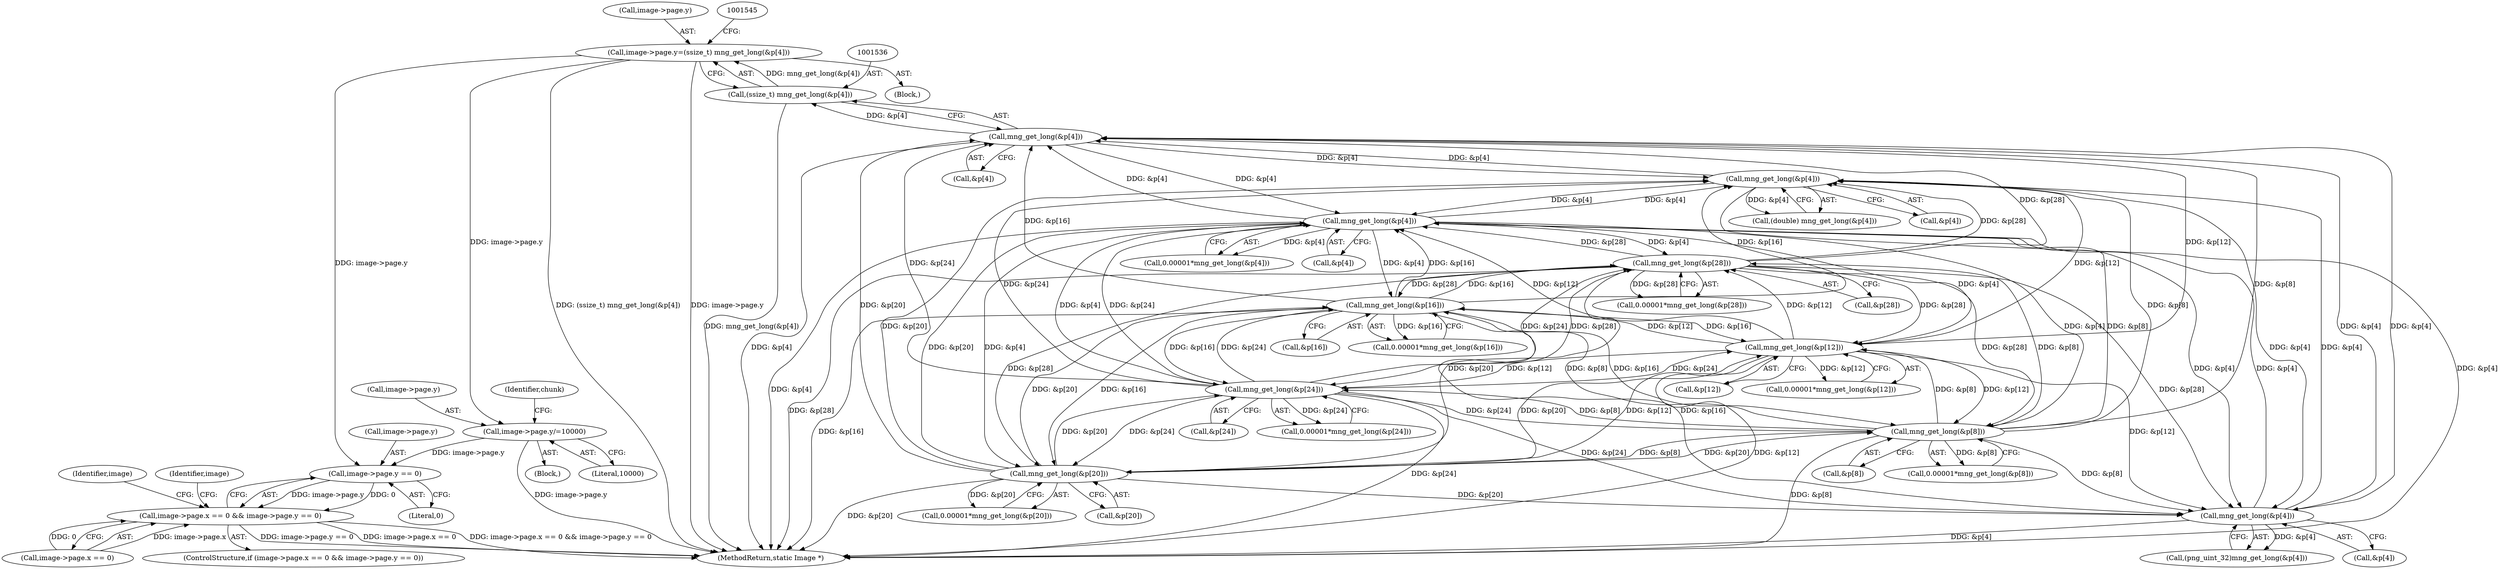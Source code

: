digraph "0_ImageMagick6_1007b98f8795ad4bea6bc5f68a32d83e982fdae4@pointer" {
"1001529" [label="(Call,image->page.y=(ssize_t) mng_get_long(&p[4]))"];
"1001535" [label="(Call,(ssize_t) mng_get_long(&p[4]))"];
"1001537" [label="(Call,mng_get_long(&p[4]))"];
"1001599" [label="(Call,mng_get_long(&p[4]))"];
"1001387" [label="(Call,mng_get_long(&p[28]))"];
"1001342" [label="(Call,mng_get_long(&p[16]))"];
"1001327" [label="(Call,mng_get_long(&p[12]))"];
"1001357" [label="(Call,mng_get_long(&p[20]))"];
"1001297" [label="(Call,mng_get_long(&p[4]))"];
"1000462" [label="(Call,mng_get_long(&p[4]))"];
"1001312" [label="(Call,mng_get_long(&p[8]))"];
"1001372" [label="(Call,mng_get_long(&p[24]))"];
"1001558" [label="(Call,image->page.y/=10000)"];
"1002250" [label="(Call,image->page.y == 0)"];
"1002242" [label="(Call,image->page.x == 0 && image->page.y == 0)"];
"1001297" [label="(Call,mng_get_long(&p[4]))"];
"1001385" [label="(Call,0.00001*mng_get_long(&p[28]))"];
"1002241" [label="(ControlStructure,if (image->page.x == 0 && image->page.y == 0))"];
"1001312" [label="(Call,mng_get_long(&p[8]))"];
"1002336" [label="(MethodReturn,static Image *)"];
"1001599" [label="(Call,mng_get_long(&p[4]))"];
"1001535" [label="(Call,(ssize_t) mng_get_long(&p[4]))"];
"1001313" [label="(Call,&p[8])"];
"1001564" [label="(Literal,10000)"];
"1000463" [label="(Call,&p[4])"];
"1001597" [label="(Call,(double) mng_get_long(&p[4]))"];
"1002243" [label="(Call,image->page.x == 0)"];
"1001559" [label="(Call,image->page.y)"];
"1002289" [label="(Identifier,image)"];
"1001343" [label="(Call,&p[16])"];
"1001529" [label="(Call,image->page.y=(ssize_t) mng_get_long(&p[4]))"];
"1000462" [label="(Call,mng_get_long(&p[4]))"];
"1001566" [label="(Identifier,chunk)"];
"1002251" [label="(Call,image->page.y)"];
"1001387" [label="(Call,mng_get_long(&p[28]))"];
"1001530" [label="(Call,image->page.y)"];
"1001537" [label="(Call,mng_get_long(&p[4]))"];
"1001295" [label="(Call,0.00001*mng_get_long(&p[4]))"];
"1002261" [label="(Identifier,image)"];
"1001518" [label="(Block,)"];
"1001370" [label="(Call,0.00001*mng_get_long(&p[24]))"];
"1001558" [label="(Call,image->page.y/=10000)"];
"1001538" [label="(Call,&p[4])"];
"1001310" [label="(Call,0.00001*mng_get_long(&p[8]))"];
"1002242" [label="(Call,image->page.x == 0 && image->page.y == 0)"];
"1001340" [label="(Call,0.00001*mng_get_long(&p[16]))"];
"1001342" [label="(Call,mng_get_long(&p[16]))"];
"1001357" [label="(Call,mng_get_long(&p[20]))"];
"1001298" [label="(Call,&p[4])"];
"1001550" [label="(Block,)"];
"1001328" [label="(Call,&p[12])"];
"1001373" [label="(Call,&p[24])"];
"1001327" [label="(Call,mng_get_long(&p[12]))"];
"1001372" [label="(Call,mng_get_long(&p[24]))"];
"1001388" [label="(Call,&p[28])"];
"1001355" [label="(Call,0.00001*mng_get_long(&p[20]))"];
"1002256" [label="(Literal,0)"];
"1001600" [label="(Call,&p[4])"];
"1002250" [label="(Call,image->page.y == 0)"];
"1001325" [label="(Call,0.00001*mng_get_long(&p[12]))"];
"1000460" [label="(Call,(png_uint_32)mng_get_long(&p[4]))"];
"1001358" [label="(Call,&p[20])"];
"1001529" -> "1001518"  [label="AST: "];
"1001529" -> "1001535"  [label="CFG: "];
"1001530" -> "1001529"  [label="AST: "];
"1001535" -> "1001529"  [label="AST: "];
"1001545" -> "1001529"  [label="CFG: "];
"1001529" -> "1002336"  [label="DDG: (ssize_t) mng_get_long(&p[4])"];
"1001529" -> "1002336"  [label="DDG: image->page.y"];
"1001535" -> "1001529"  [label="DDG: mng_get_long(&p[4])"];
"1001529" -> "1001558"  [label="DDG: image->page.y"];
"1001529" -> "1002250"  [label="DDG: image->page.y"];
"1001535" -> "1001537"  [label="CFG: "];
"1001536" -> "1001535"  [label="AST: "];
"1001537" -> "1001535"  [label="AST: "];
"1001535" -> "1002336"  [label="DDG: mng_get_long(&p[4])"];
"1001537" -> "1001535"  [label="DDG: &p[4]"];
"1001537" -> "1001538"  [label="CFG: "];
"1001538" -> "1001537"  [label="AST: "];
"1001537" -> "1002336"  [label="DDG: &p[4]"];
"1001537" -> "1000462"  [label="DDG: &p[4]"];
"1001537" -> "1001297"  [label="DDG: &p[4]"];
"1001599" -> "1001537"  [label="DDG: &p[4]"];
"1001387" -> "1001537"  [label="DDG: &p[28]"];
"1000462" -> "1001537"  [label="DDG: &p[4]"];
"1001342" -> "1001537"  [label="DDG: &p[16]"];
"1001327" -> "1001537"  [label="DDG: &p[12]"];
"1001357" -> "1001537"  [label="DDG: &p[20]"];
"1001297" -> "1001537"  [label="DDG: &p[4]"];
"1001312" -> "1001537"  [label="DDG: &p[8]"];
"1001372" -> "1001537"  [label="DDG: &p[24]"];
"1001537" -> "1001599"  [label="DDG: &p[4]"];
"1001599" -> "1001597"  [label="AST: "];
"1001599" -> "1001600"  [label="CFG: "];
"1001600" -> "1001599"  [label="AST: "];
"1001597" -> "1001599"  [label="CFG: "];
"1001599" -> "1002336"  [label="DDG: &p[4]"];
"1001599" -> "1000462"  [label="DDG: &p[4]"];
"1001599" -> "1001297"  [label="DDG: &p[4]"];
"1001599" -> "1001597"  [label="DDG: &p[4]"];
"1001387" -> "1001599"  [label="DDG: &p[28]"];
"1000462" -> "1001599"  [label="DDG: &p[4]"];
"1001342" -> "1001599"  [label="DDG: &p[16]"];
"1001327" -> "1001599"  [label="DDG: &p[12]"];
"1001357" -> "1001599"  [label="DDG: &p[20]"];
"1001297" -> "1001599"  [label="DDG: &p[4]"];
"1001312" -> "1001599"  [label="DDG: &p[8]"];
"1001372" -> "1001599"  [label="DDG: &p[24]"];
"1001387" -> "1001385"  [label="AST: "];
"1001387" -> "1001388"  [label="CFG: "];
"1001388" -> "1001387"  [label="AST: "];
"1001385" -> "1001387"  [label="CFG: "];
"1001387" -> "1002336"  [label="DDG: &p[28]"];
"1001387" -> "1000462"  [label="DDG: &p[28]"];
"1001387" -> "1001297"  [label="DDG: &p[28]"];
"1001387" -> "1001312"  [label="DDG: &p[28]"];
"1001387" -> "1001327"  [label="DDG: &p[28]"];
"1001387" -> "1001342"  [label="DDG: &p[28]"];
"1001387" -> "1001357"  [label="DDG: &p[28]"];
"1001387" -> "1001372"  [label="DDG: &p[28]"];
"1001387" -> "1001385"  [label="DDG: &p[28]"];
"1001342" -> "1001387"  [label="DDG: &p[16]"];
"1001327" -> "1001387"  [label="DDG: &p[12]"];
"1001357" -> "1001387"  [label="DDG: &p[20]"];
"1001297" -> "1001387"  [label="DDG: &p[4]"];
"1001312" -> "1001387"  [label="DDG: &p[8]"];
"1001372" -> "1001387"  [label="DDG: &p[24]"];
"1001342" -> "1001340"  [label="AST: "];
"1001342" -> "1001343"  [label="CFG: "];
"1001343" -> "1001342"  [label="AST: "];
"1001340" -> "1001342"  [label="CFG: "];
"1001342" -> "1002336"  [label="DDG: &p[16]"];
"1001342" -> "1000462"  [label="DDG: &p[16]"];
"1001342" -> "1001297"  [label="DDG: &p[16]"];
"1001342" -> "1001312"  [label="DDG: &p[16]"];
"1001342" -> "1001327"  [label="DDG: &p[16]"];
"1001342" -> "1001340"  [label="DDG: &p[16]"];
"1001327" -> "1001342"  [label="DDG: &p[12]"];
"1001357" -> "1001342"  [label="DDG: &p[20]"];
"1001297" -> "1001342"  [label="DDG: &p[4]"];
"1001312" -> "1001342"  [label="DDG: &p[8]"];
"1001372" -> "1001342"  [label="DDG: &p[24]"];
"1001342" -> "1001357"  [label="DDG: &p[16]"];
"1001342" -> "1001372"  [label="DDG: &p[16]"];
"1001327" -> "1001325"  [label="AST: "];
"1001327" -> "1001328"  [label="CFG: "];
"1001328" -> "1001327"  [label="AST: "];
"1001325" -> "1001327"  [label="CFG: "];
"1001327" -> "1002336"  [label="DDG: &p[12]"];
"1001327" -> "1000462"  [label="DDG: &p[12]"];
"1001327" -> "1001297"  [label="DDG: &p[12]"];
"1001327" -> "1001312"  [label="DDG: &p[12]"];
"1001327" -> "1001325"  [label="DDG: &p[12]"];
"1001357" -> "1001327"  [label="DDG: &p[20]"];
"1001297" -> "1001327"  [label="DDG: &p[4]"];
"1001312" -> "1001327"  [label="DDG: &p[8]"];
"1001372" -> "1001327"  [label="DDG: &p[24]"];
"1001327" -> "1001357"  [label="DDG: &p[12]"];
"1001327" -> "1001372"  [label="DDG: &p[12]"];
"1001357" -> "1001355"  [label="AST: "];
"1001357" -> "1001358"  [label="CFG: "];
"1001358" -> "1001357"  [label="AST: "];
"1001355" -> "1001357"  [label="CFG: "];
"1001357" -> "1002336"  [label="DDG: &p[20]"];
"1001357" -> "1000462"  [label="DDG: &p[20]"];
"1001357" -> "1001297"  [label="DDG: &p[20]"];
"1001357" -> "1001312"  [label="DDG: &p[20]"];
"1001357" -> "1001355"  [label="DDG: &p[20]"];
"1001297" -> "1001357"  [label="DDG: &p[4]"];
"1001312" -> "1001357"  [label="DDG: &p[8]"];
"1001372" -> "1001357"  [label="DDG: &p[24]"];
"1001357" -> "1001372"  [label="DDG: &p[20]"];
"1001297" -> "1001295"  [label="AST: "];
"1001297" -> "1001298"  [label="CFG: "];
"1001298" -> "1001297"  [label="AST: "];
"1001295" -> "1001297"  [label="CFG: "];
"1001297" -> "1002336"  [label="DDG: &p[4]"];
"1001297" -> "1000462"  [label="DDG: &p[4]"];
"1001297" -> "1001295"  [label="DDG: &p[4]"];
"1000462" -> "1001297"  [label="DDG: &p[4]"];
"1001312" -> "1001297"  [label="DDG: &p[8]"];
"1001372" -> "1001297"  [label="DDG: &p[24]"];
"1001297" -> "1001312"  [label="DDG: &p[4]"];
"1001297" -> "1001372"  [label="DDG: &p[4]"];
"1000462" -> "1000460"  [label="AST: "];
"1000462" -> "1000463"  [label="CFG: "];
"1000463" -> "1000462"  [label="AST: "];
"1000460" -> "1000462"  [label="CFG: "];
"1000462" -> "1002336"  [label="DDG: &p[4]"];
"1000462" -> "1000460"  [label="DDG: &p[4]"];
"1001312" -> "1000462"  [label="DDG: &p[8]"];
"1001372" -> "1000462"  [label="DDG: &p[24]"];
"1001312" -> "1001310"  [label="AST: "];
"1001312" -> "1001313"  [label="CFG: "];
"1001313" -> "1001312"  [label="AST: "];
"1001310" -> "1001312"  [label="CFG: "];
"1001312" -> "1002336"  [label="DDG: &p[8]"];
"1001312" -> "1001310"  [label="DDG: &p[8]"];
"1001372" -> "1001312"  [label="DDG: &p[24]"];
"1001312" -> "1001372"  [label="DDG: &p[8]"];
"1001372" -> "1001370"  [label="AST: "];
"1001372" -> "1001373"  [label="CFG: "];
"1001373" -> "1001372"  [label="AST: "];
"1001370" -> "1001372"  [label="CFG: "];
"1001372" -> "1002336"  [label="DDG: &p[24]"];
"1001372" -> "1001370"  [label="DDG: &p[24]"];
"1001558" -> "1001550"  [label="AST: "];
"1001558" -> "1001564"  [label="CFG: "];
"1001559" -> "1001558"  [label="AST: "];
"1001564" -> "1001558"  [label="AST: "];
"1001566" -> "1001558"  [label="CFG: "];
"1001558" -> "1002336"  [label="DDG: image->page.y"];
"1001558" -> "1002250"  [label="DDG: image->page.y"];
"1002250" -> "1002242"  [label="AST: "];
"1002250" -> "1002256"  [label="CFG: "];
"1002251" -> "1002250"  [label="AST: "];
"1002256" -> "1002250"  [label="AST: "];
"1002242" -> "1002250"  [label="CFG: "];
"1002250" -> "1002242"  [label="DDG: image->page.y"];
"1002250" -> "1002242"  [label="DDG: 0"];
"1002242" -> "1002241"  [label="AST: "];
"1002242" -> "1002243"  [label="CFG: "];
"1002243" -> "1002242"  [label="AST: "];
"1002261" -> "1002242"  [label="CFG: "];
"1002289" -> "1002242"  [label="CFG: "];
"1002242" -> "1002336"  [label="DDG: image->page.x == 0 && image->page.y == 0"];
"1002242" -> "1002336"  [label="DDG: image->page.y == 0"];
"1002242" -> "1002336"  [label="DDG: image->page.x == 0"];
"1002243" -> "1002242"  [label="DDG: image->page.x"];
"1002243" -> "1002242"  [label="DDG: 0"];
}
